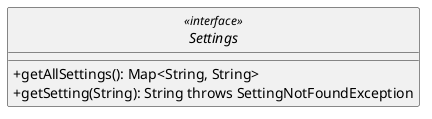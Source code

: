 @startuml

skinparam monochrome true
skinparam shadowing false
skinparam genericDisplay old
skinparam classAttributeIconSize 0
hide circle

interface Settings <<interface>> {
        +getAllSettings(): Map<String, String>
        +getSetting(String): String throws SettingNotFoundException
    }

@enduml